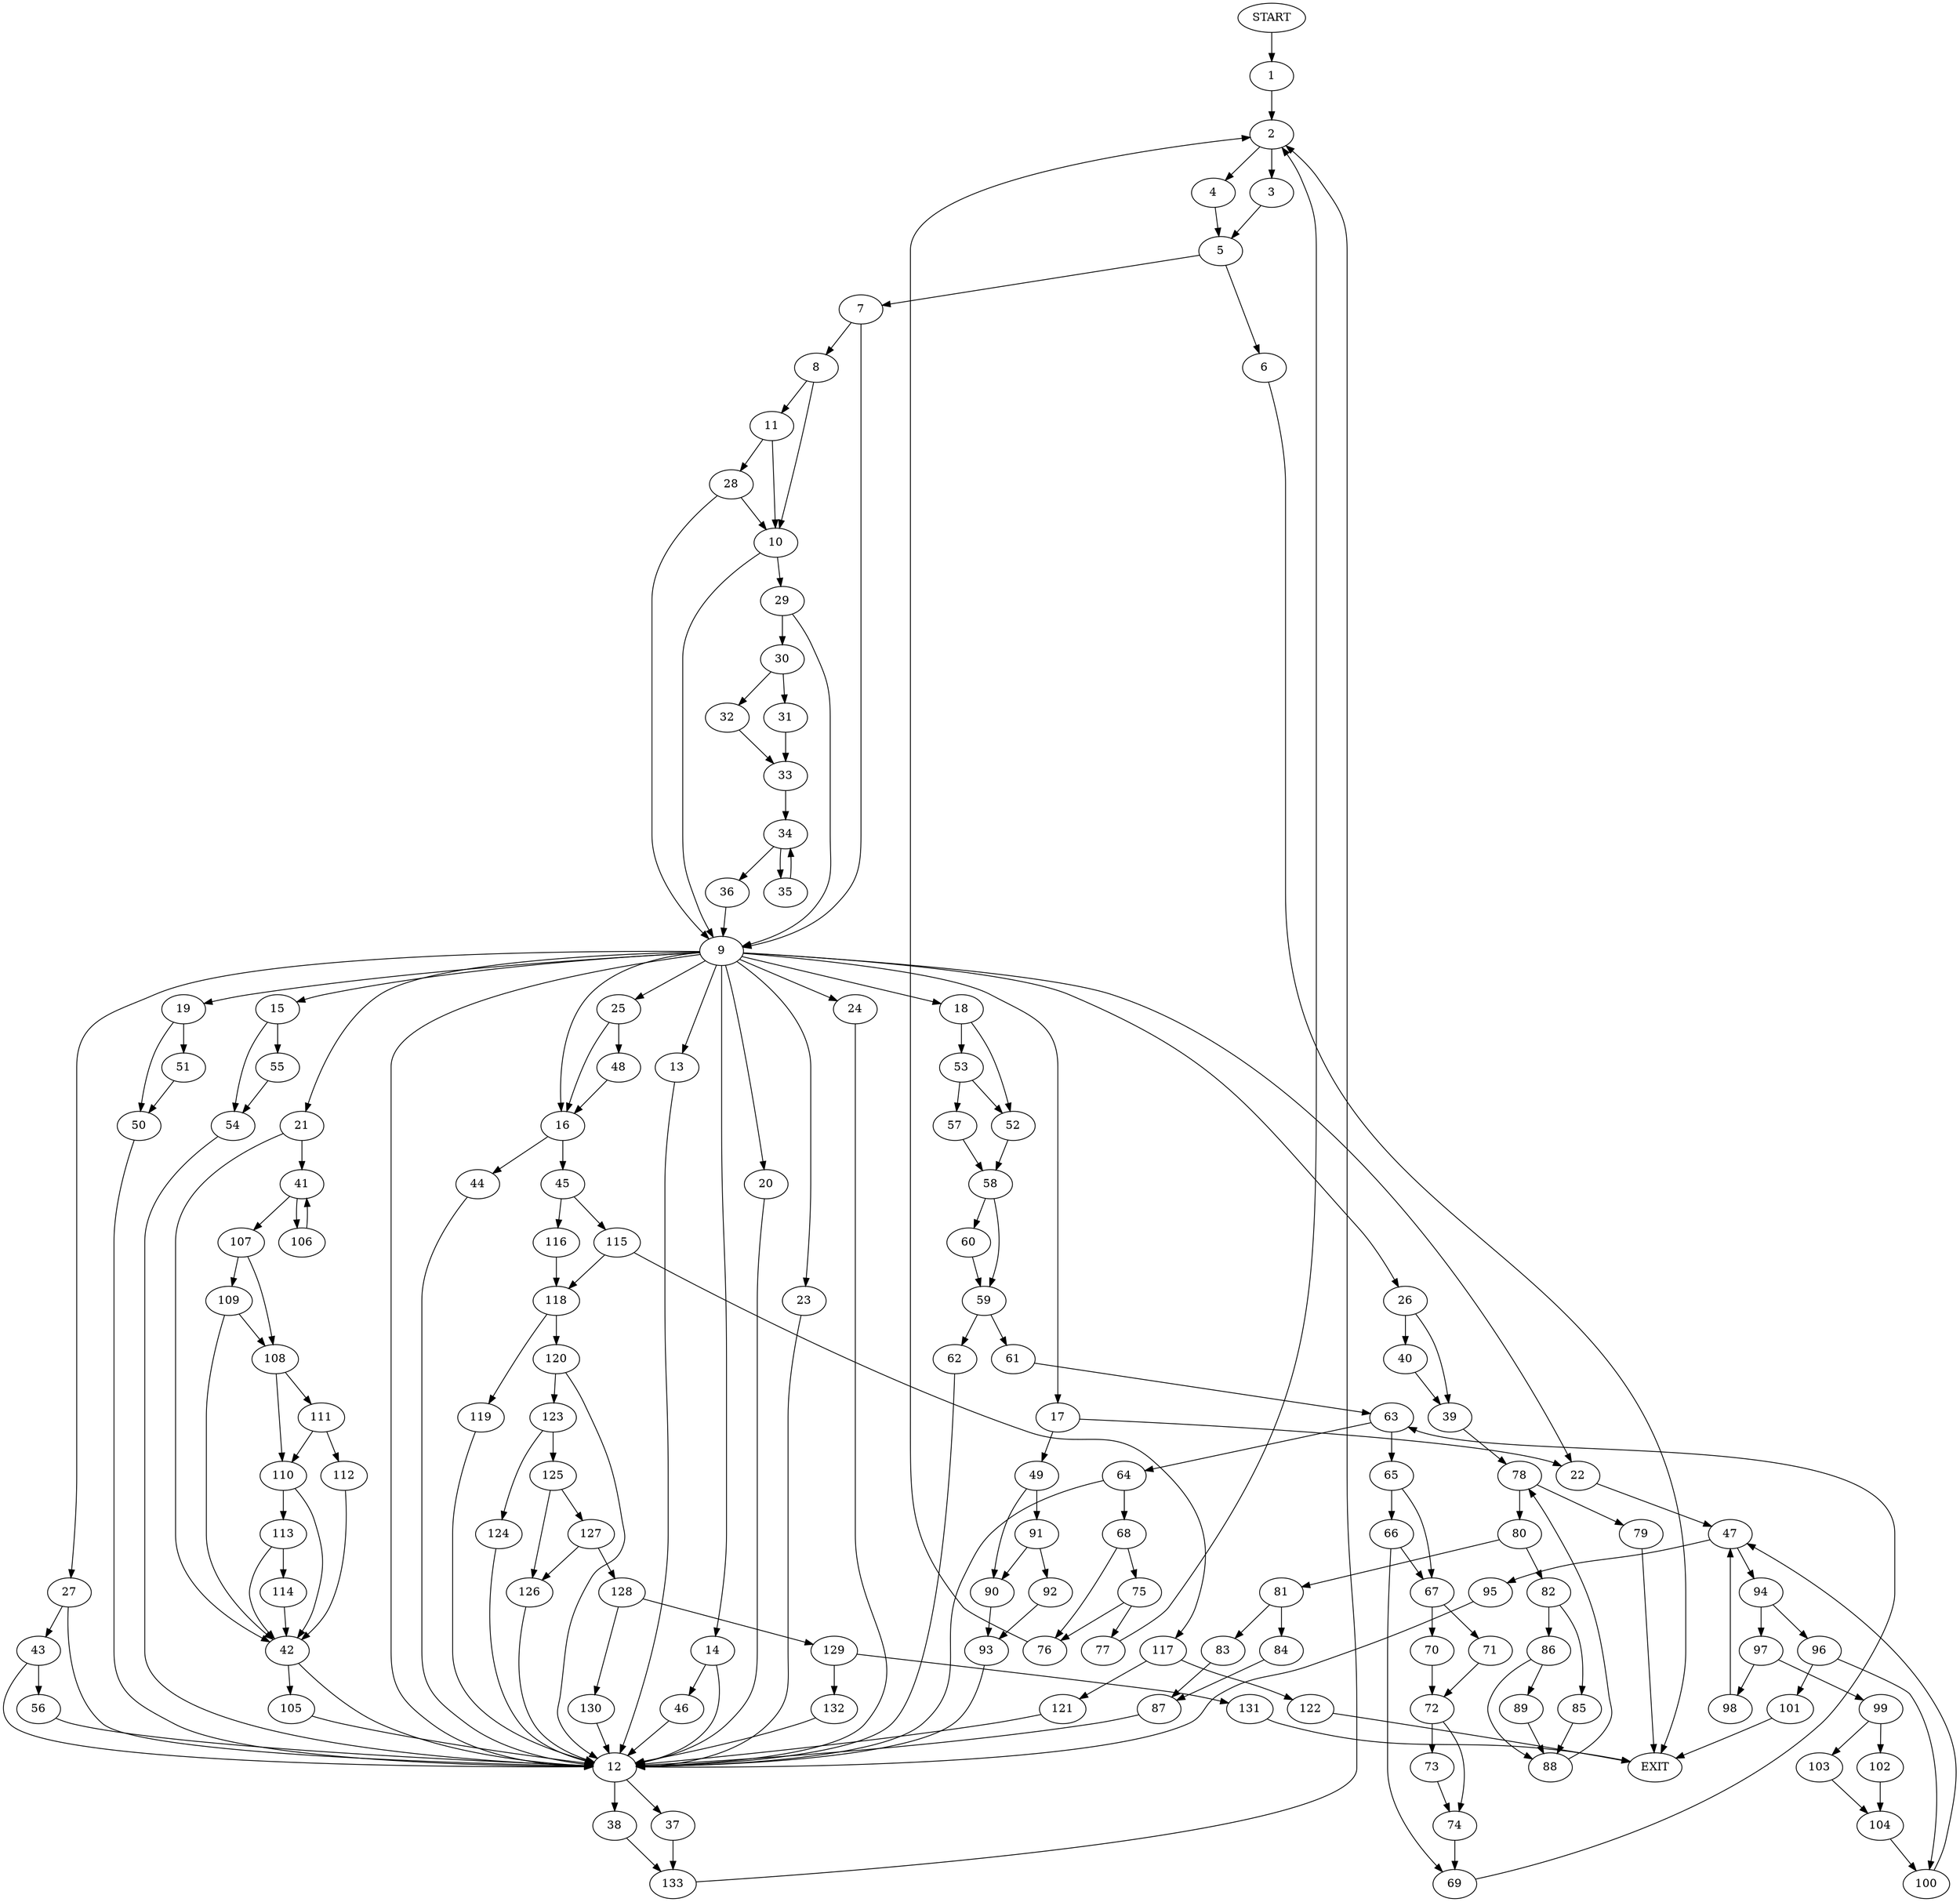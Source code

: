digraph {
0 [label="START"]
134 [label="EXIT"]
0 -> 1
1 -> 2
2 -> 3
2 -> 4
3 -> 5
4 -> 5
5 -> 6
5 -> 7
6 -> 134
7 -> 8
7 -> 9
8 -> 10
8 -> 11
9 -> 12
9 -> 13
9 -> 14
9 -> 15
9 -> 16
9 -> 17
9 -> 18
9 -> 19
9 -> 20
9 -> 21
9 -> 22
9 -> 23
9 -> 24
9 -> 25
9 -> 26
9 -> 27
11 -> 10
11 -> 28
10 -> 29
10 -> 9
28 -> 10
28 -> 9
29 -> 30
29 -> 9
30 -> 31
30 -> 32
32 -> 33
31 -> 33
33 -> 34
34 -> 35
34 -> 36
35 -> 34
36 -> 9
13 -> 12
12 -> 37
12 -> 38
26 -> 39
26 -> 40
21 -> 41
21 -> 42
27 -> 12
27 -> 43
16 -> 44
16 -> 45
20 -> 12
14 -> 12
14 -> 46
22 -> 47
25 -> 48
25 -> 16
17 -> 22
17 -> 49
19 -> 50
19 -> 51
23 -> 12
18 -> 52
18 -> 53
15 -> 54
15 -> 55
24 -> 12
50 -> 12
51 -> 50
46 -> 12
43 -> 12
43 -> 56
56 -> 12
53 -> 52
53 -> 57
52 -> 58
57 -> 58
58 -> 59
58 -> 60
60 -> 59
59 -> 61
59 -> 62
61 -> 63
62 -> 12
63 -> 64
63 -> 65
65 -> 66
65 -> 67
64 -> 68
64 -> 12
66 -> 69
66 -> 67
67 -> 70
67 -> 71
69 -> 63
71 -> 72
70 -> 72
72 -> 73
72 -> 74
73 -> 74
74 -> 69
68 -> 75
68 -> 76
76 -> 2
75 -> 77
75 -> 76
77 -> 2
40 -> 39
39 -> 78
78 -> 79
78 -> 80
79 -> 134
80 -> 81
80 -> 82
81 -> 83
81 -> 84
82 -> 85
82 -> 86
84 -> 87
83 -> 87
85 -> 88
86 -> 88
86 -> 89
88 -> 78
89 -> 88
87 -> 12
49 -> 90
49 -> 91
91 -> 90
91 -> 92
90 -> 93
92 -> 93
93 -> 12
47 -> 94
47 -> 95
95 -> 12
94 -> 96
94 -> 97
97 -> 98
97 -> 99
96 -> 100
96 -> 101
99 -> 102
99 -> 103
98 -> 47
102 -> 104
103 -> 104
104 -> 100
100 -> 47
101 -> 134
54 -> 12
55 -> 54
42 -> 12
42 -> 105
41 -> 106
41 -> 107
106 -> 41
107 -> 108
107 -> 109
109 -> 108
109 -> 42
108 -> 110
108 -> 111
111 -> 110
111 -> 112
110 -> 113
110 -> 42
112 -> 42
113 -> 114
113 -> 42
114 -> 42
105 -> 12
48 -> 16
44 -> 12
45 -> 115
45 -> 116
115 -> 117
115 -> 118
116 -> 118
118 -> 119
118 -> 120
117 -> 121
117 -> 122
121 -> 12
122 -> 134
120 -> 12
120 -> 123
119 -> 12
123 -> 124
123 -> 125
125 -> 126
125 -> 127
124 -> 12
126 -> 12
127 -> 126
127 -> 128
128 -> 129
128 -> 130
130 -> 12
129 -> 131
129 -> 132
132 -> 12
131 -> 134
37 -> 133
38 -> 133
133 -> 2
}
